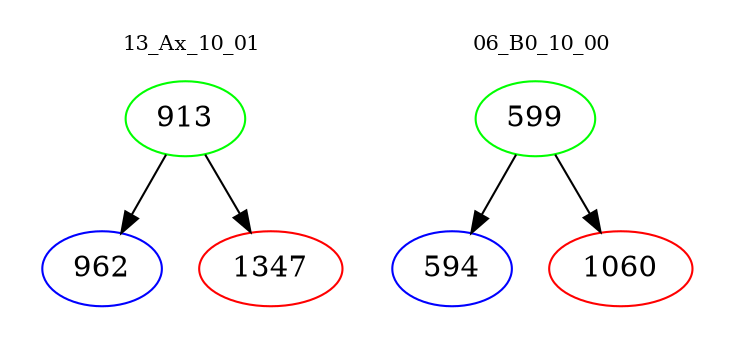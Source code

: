 digraph{
subgraph cluster_0 {
color = white
label = "13_Ax_10_01";
fontsize=10;
T0_913 [label="913", color="green"]
T0_913 -> T0_962 [color="black"]
T0_962 [label="962", color="blue"]
T0_913 -> T0_1347 [color="black"]
T0_1347 [label="1347", color="red"]
}
subgraph cluster_1 {
color = white
label = "06_B0_10_00";
fontsize=10;
T1_599 [label="599", color="green"]
T1_599 -> T1_594 [color="black"]
T1_594 [label="594", color="blue"]
T1_599 -> T1_1060 [color="black"]
T1_1060 [label="1060", color="red"]
}
}
